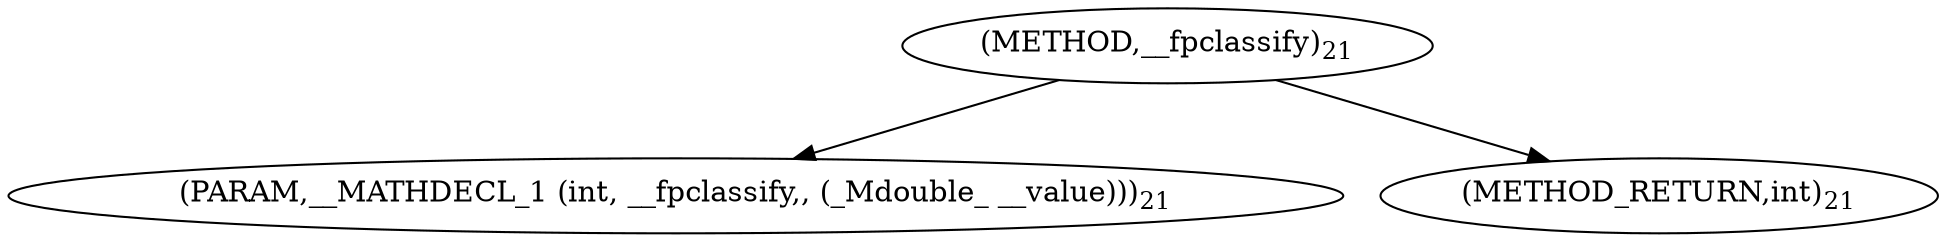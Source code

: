 digraph "__fpclassify" {  
"6220" [label = <(METHOD,__fpclassify)<SUB>21</SUB>> ]
"6221" [label = <(PARAM,__MATHDECL_1 (int, __fpclassify,, (_Mdouble_ __value)))<SUB>21</SUB>> ]
"6222" [label = <(METHOD_RETURN,int)<SUB>21</SUB>> ]
  "6220" -> "6221" 
  "6220" -> "6222" 
}
